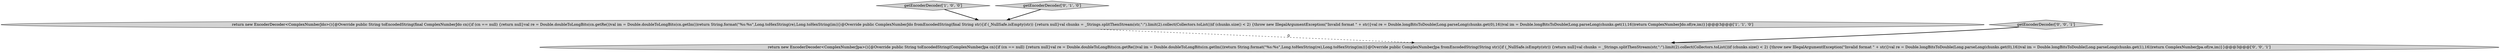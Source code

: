 digraph {
0 [style = filled, label = "getEncoderDecoder['1', '0', '0']", fillcolor = lightgray, shape = diamond image = "AAA0AAABBB1BBB"];
4 [style = filled, label = "return new EncoderDecoder<ComplexNumberJpa>(){@Override public String toEncodedString(ComplexNumberJpa cn){if (cn == null) {return null}val re = Double.doubleToLongBits(cn.getRe())val im = Double.doubleToLongBits(cn.getIm())return String.format(\"%s:%s\",Long.toHexString(re),Long.toHexString(im))}@Override public ComplexNumberJpa fromEncodedString(String str){if (_NullSafe.isEmpty(str)) {return null}val chunks = _Strings.splitThenStream(str,\":\").limit(2).collect(Collectors.toList())if (chunks.size() < 2) {throw new IllegalArgumentException(\"Invalid format \" + str)}val re = Double.longBitsToDouble(Long.parseLong(chunks.get(0),16))val im = Double.longBitsToDouble(Long.parseLong(chunks.get(1),16))return ComplexNumberJpa.of(re,im)}}@@@3@@@['0', '0', '1']", fillcolor = lightgray, shape = ellipse image = "AAA0AAABBB3BBB"];
1 [style = filled, label = "return new EncoderDecoder<ComplexNumberJdo>(){@Override public String toEncodedString(final ComplexNumberJdo cn){if (cn == null) {return null}val re = Double.doubleToLongBits(cn.getRe())val im = Double.doubleToLongBits(cn.getIm())return String.format(\"%s:%s\",Long.toHexString(re),Long.toHexString(im))}@Override public ComplexNumberJdo fromEncodedString(final String str){if (_NullSafe.isEmpty(str)) {return null}val chunks = _Strings.splitThenStream(str,\":\").limit(2).collect(Collectors.toList())if (chunks.size() < 2) {throw new IllegalArgumentException(\"Invalid format \" + str)}val re = Double.longBitsToDouble(Long.parseLong(chunks.get(0),16))val im = Double.longBitsToDouble(Long.parseLong(chunks.get(1),16))return ComplexNumberJdo.of(re,im)}}@@@3@@@['1', '1', '0']", fillcolor = lightgray, shape = ellipse image = "AAA0AAABBB1BBB"];
2 [style = filled, label = "getEncoderDecoder['0', '1', '0']", fillcolor = lightgray, shape = diamond image = "AAA0AAABBB2BBB"];
3 [style = filled, label = "getEncoderDecoder['0', '0', '1']", fillcolor = lightgray, shape = diamond image = "AAA0AAABBB3BBB"];
1->4 [style = dashed, label="0"];
3->4 [style = bold, label=""];
0->1 [style = bold, label=""];
2->1 [style = bold, label=""];
}
